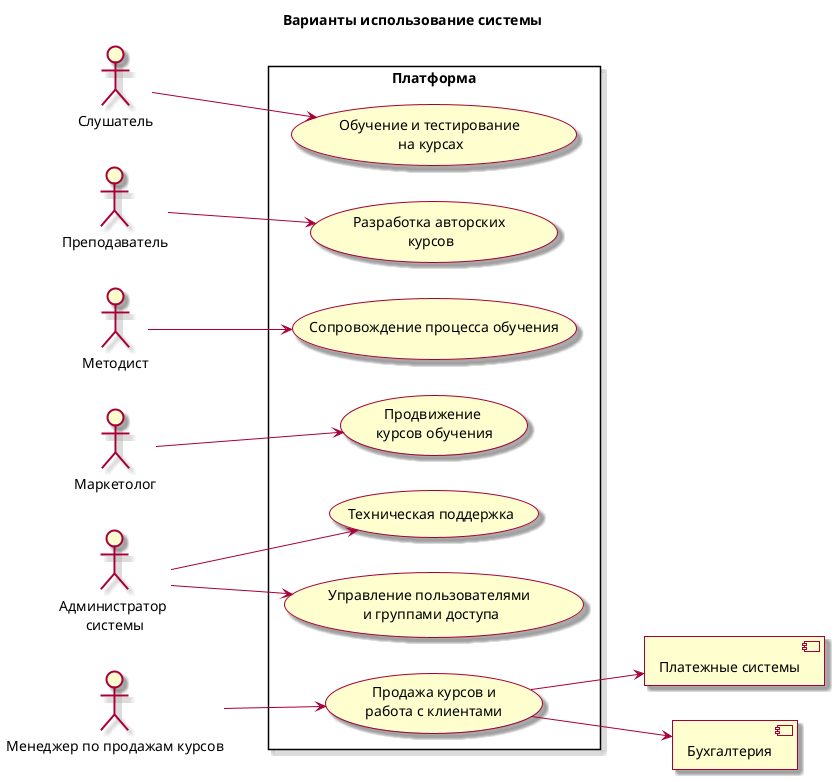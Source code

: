 @startuml
skin rose
left to right direction

title Варианты использование системы 

:Слушатель: as STUDENT
:Преподаватель: as LECTOR
:Методист: as METOD
:Маркетолог: as MARKET
:Администратор \nсистемы: as ADMIN
:Менеджер по продажам курсов: as MGR

[Платежные системы] as Payments
[Бухгалтерия] as Commercia

rectangle  :Платформа: {
usecase (Обучение и тестирование \nна курсах) as UC2
usecase (Разработка авторских \nкурсов) as UC3

usecase (Сопровождение процесса обучения) as UC4

usecase (Продвижение \nкурсов обучения) as UC5
usecase (Продажа курсов и\nработа с клиентами) as UC6

usecase (Управление пользователями \nи группами доступа) as UC7
usecase (Техническая поддержка) as UC8
}


STUDENT --> UC2
LECTOR --> UC3

METOD--> UC4
MARKET--> UC5

MGR --> UC6
UC6 --> Payments
UC6 --> Commercia

ADMIN --> UC7
ADMIN --> UC8

@enduml
